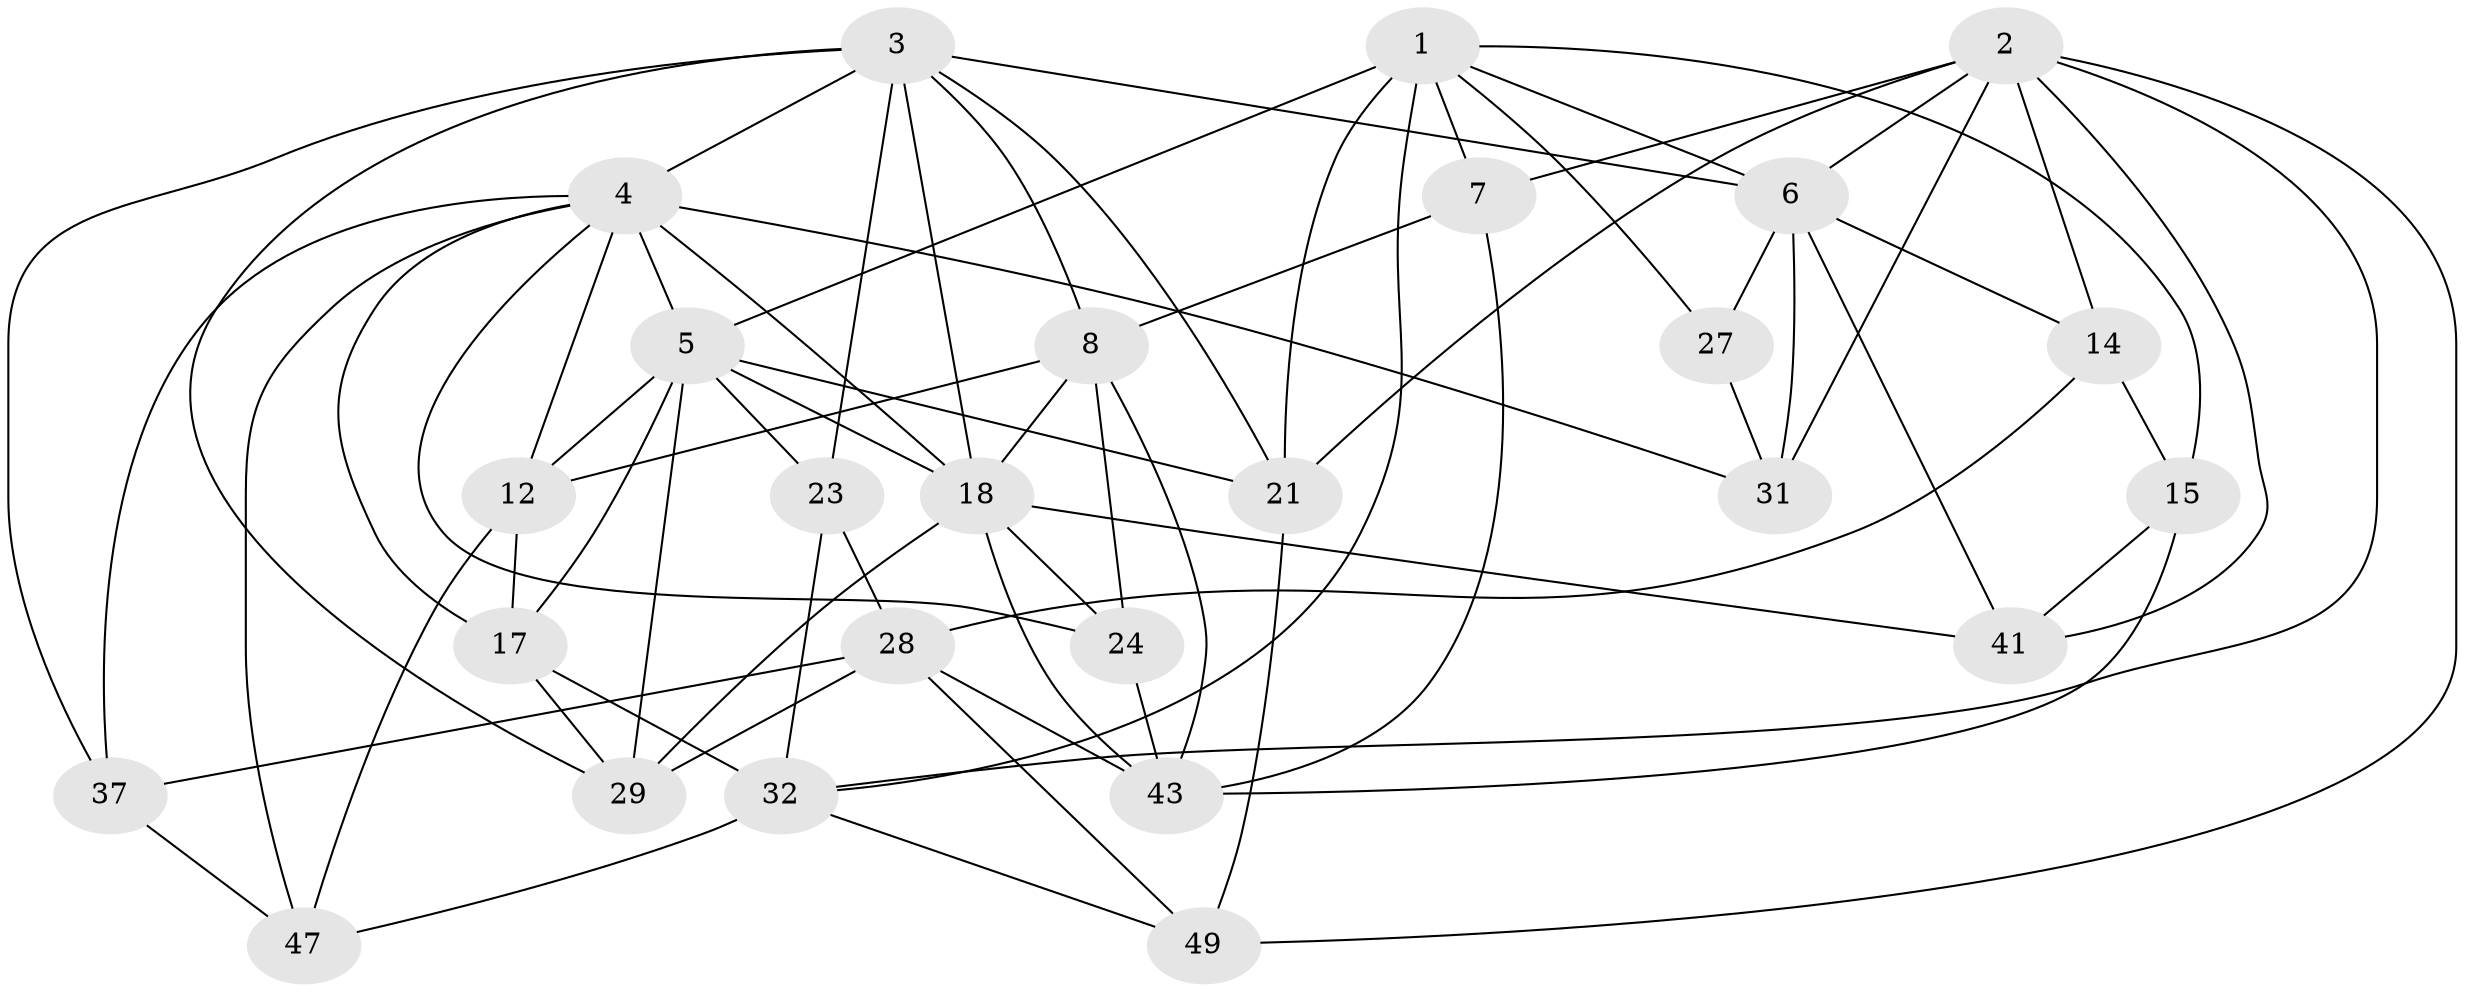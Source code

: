 // original degree distribution, {4: 1.0}
// Generated by graph-tools (version 1.1) at 2025/16/03/09/25 04:16:41]
// undirected, 26 vertices, 71 edges
graph export_dot {
graph [start="1"]
  node [color=gray90,style=filled];
  1 [super="+11"];
  2 [super="+51+22"];
  3 [super="+33+20"];
  4 [super="+13+25"];
  5 [super="+30+9"];
  6 [super="+19"];
  7;
  8 [super="+10"];
  12 [super="+38"];
  14;
  15;
  17 [super="+42"];
  18 [super="+44+35"];
  21 [super="+26"];
  23;
  24;
  27;
  28 [super="+34"];
  29 [super="+48"];
  31;
  32 [super="+45"];
  37;
  41;
  43 [super="+50"];
  47;
  49;
  1 -- 15;
  1 -- 5;
  1 -- 6;
  1 -- 32;
  1 -- 21 [weight=2];
  1 -- 7;
  1 -- 27;
  2 -- 31;
  2 -- 14;
  2 -- 41;
  2 -- 7;
  2 -- 21;
  2 -- 32;
  2 -- 49;
  2 -- 6;
  3 -- 8;
  3 -- 23;
  3 -- 37;
  3 -- 21;
  3 -- 29;
  3 -- 4;
  3 -- 6;
  3 -- 18;
  4 -- 47;
  4 -- 24;
  4 -- 5 [weight=3];
  4 -- 18 [weight=2];
  4 -- 37;
  4 -- 12;
  4 -- 31;
  4 -- 17;
  5 -- 21;
  5 -- 12;
  5 -- 23;
  5 -- 29;
  5 -- 18;
  5 -- 17;
  6 -- 27 [weight=2];
  6 -- 41;
  6 -- 14;
  6 -- 31;
  7 -- 43;
  7 -- 8;
  8 -- 24;
  8 -- 43;
  8 -- 12;
  8 -- 18;
  12 -- 17 [weight=2];
  12 -- 47;
  14 -- 15;
  14 -- 28;
  15 -- 43;
  15 -- 41;
  17 -- 29;
  17 -- 32;
  18 -- 41;
  18 -- 43;
  18 -- 29 [weight=2];
  18 -- 24;
  21 -- 49;
  23 -- 32;
  23 -- 28;
  24 -- 43;
  27 -- 31;
  28 -- 49;
  28 -- 43;
  28 -- 37;
  28 -- 29;
  32 -- 47;
  32 -- 49;
  37 -- 47;
}

